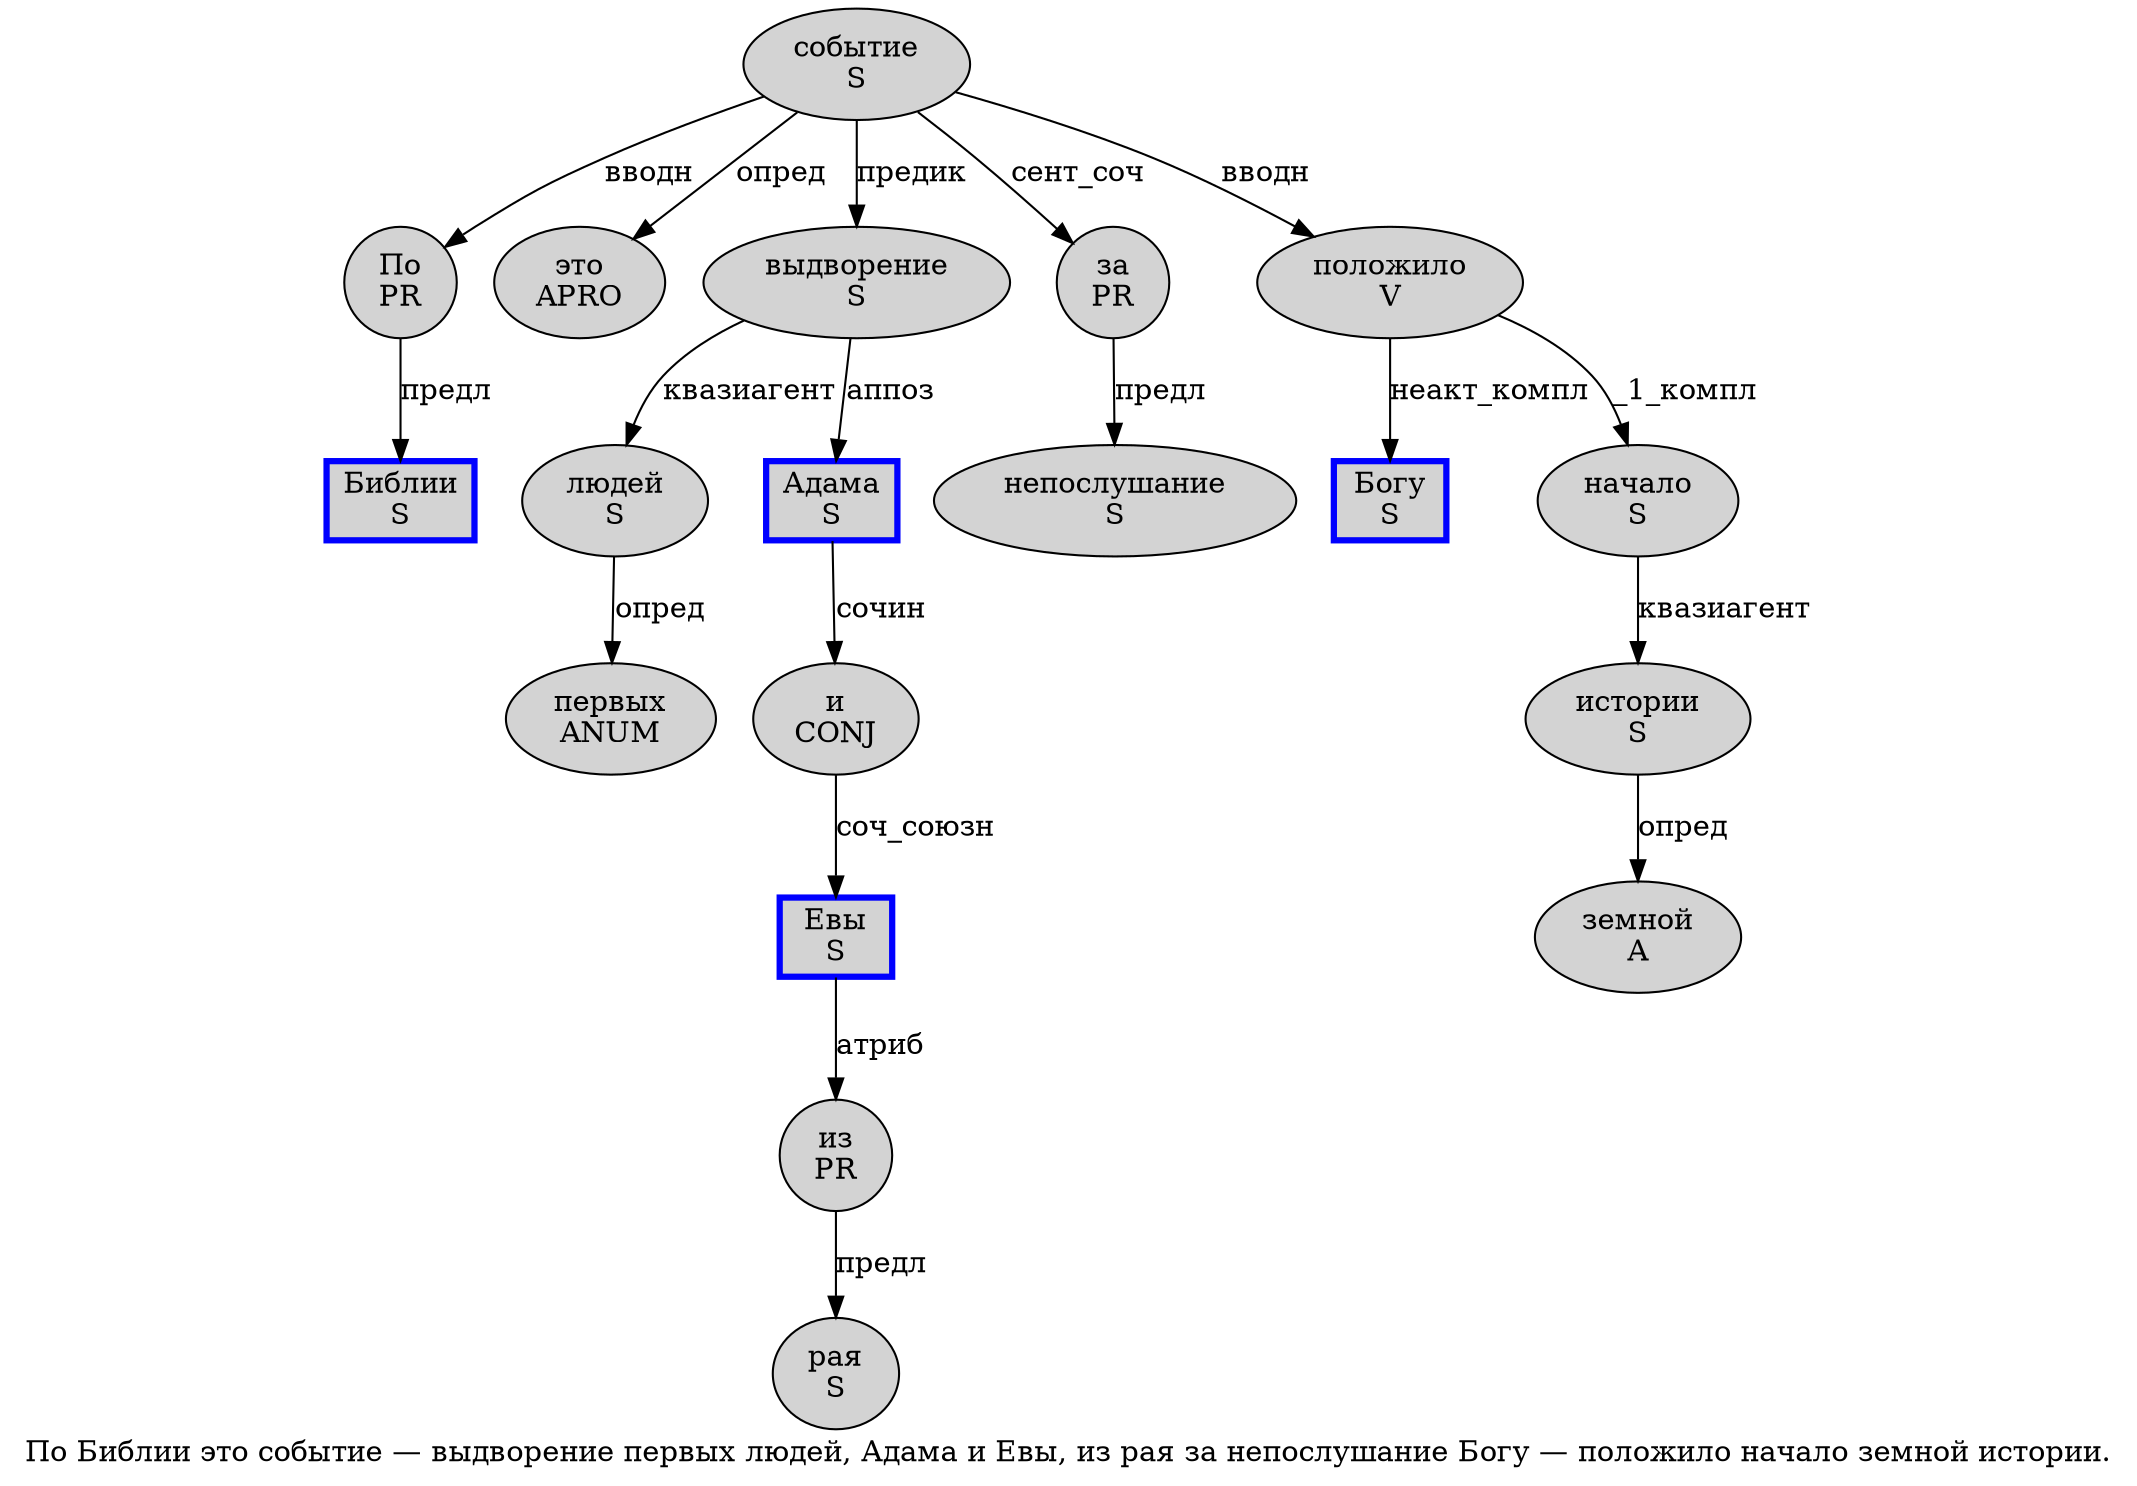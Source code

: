 digraph SENTENCE_1067 {
	graph [label="По Библии это событие — выдворение первых людей, Адама и Евы, из рая за непослушание Богу — положило начало земной истории."]
	node [style=filled]
		0 [label="По
PR" color="" fillcolor=lightgray penwidth=1 shape=ellipse]
		1 [label="Библии
S" color=blue fillcolor=lightgray penwidth=3 shape=box]
		2 [label="это
APRO" color="" fillcolor=lightgray penwidth=1 shape=ellipse]
		3 [label="событие
S" color="" fillcolor=lightgray penwidth=1 shape=ellipse]
		5 [label="выдворение
S" color="" fillcolor=lightgray penwidth=1 shape=ellipse]
		6 [label="первых
ANUM" color="" fillcolor=lightgray penwidth=1 shape=ellipse]
		7 [label="людей
S" color="" fillcolor=lightgray penwidth=1 shape=ellipse]
		9 [label="Адама
S" color=blue fillcolor=lightgray penwidth=3 shape=box]
		10 [label="и
CONJ" color="" fillcolor=lightgray penwidth=1 shape=ellipse]
		11 [label="Евы
S" color=blue fillcolor=lightgray penwidth=3 shape=box]
		13 [label="из
PR" color="" fillcolor=lightgray penwidth=1 shape=ellipse]
		14 [label="рая
S" color="" fillcolor=lightgray penwidth=1 shape=ellipse]
		15 [label="за
PR" color="" fillcolor=lightgray penwidth=1 shape=ellipse]
		16 [label="непослушание
S" color="" fillcolor=lightgray penwidth=1 shape=ellipse]
		17 [label="Богу
S" color=blue fillcolor=lightgray penwidth=3 shape=box]
		19 [label="положило
V" color="" fillcolor=lightgray penwidth=1 shape=ellipse]
		20 [label="начало
S" color="" fillcolor=lightgray penwidth=1 shape=ellipse]
		21 [label="земной
A" color="" fillcolor=lightgray penwidth=1 shape=ellipse]
		22 [label="истории
S" color="" fillcolor=lightgray penwidth=1 shape=ellipse]
			9 -> 10 [label="сочин"]
			3 -> 0 [label="вводн"]
			3 -> 2 [label="опред"]
			3 -> 5 [label="предик"]
			3 -> 15 [label="сент_соч"]
			3 -> 19 [label="вводн"]
			0 -> 1 [label="предл"]
			15 -> 16 [label="предл"]
			19 -> 17 [label="неакт_компл"]
			19 -> 20 [label="_1_компл"]
			22 -> 21 [label="опред"]
			5 -> 7 [label="квазиагент"]
			5 -> 9 [label="аппоз"]
			13 -> 14 [label="предл"]
			11 -> 13 [label="атриб"]
			10 -> 11 [label="соч_союзн"]
			20 -> 22 [label="квазиагент"]
			7 -> 6 [label="опред"]
}